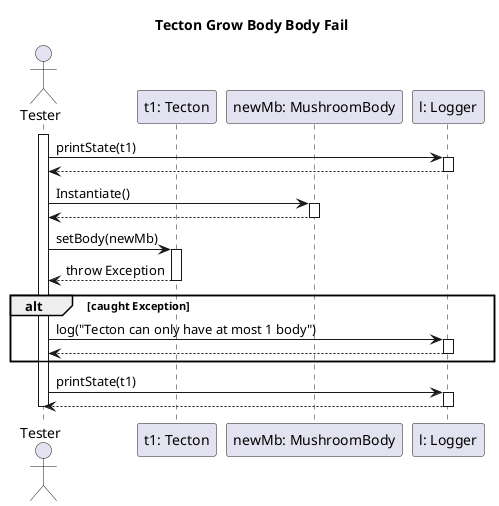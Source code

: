 @startuml tectonGrowBodyTest

title Tecton Grow Body Body Fail

actor "Tester" as ts
participant "t1: Tecton" as t1
participant "newMb: MushroomBody" as newMb
participant "l: Logger" as l

activate ts

ts -> l: printState(t1)
activate l
ts <-- l
deactivate l

ts -> newMb: Instantiate()
activate newMb
ts <-- newMb
deactivate newMb

ts -> t1: setBody(newMb)
activate t1

ts <-- t1: throw Exception
deactivate t1

alt caught Exception
    ts -> l: log("Tecton can only have at most 1 body")
    activate l
    ts <-- l
    deactivate l    
end

ts -> l: printState(t1)
activate l
ts <-- l
deactivate l

deactivate ts

@enduml